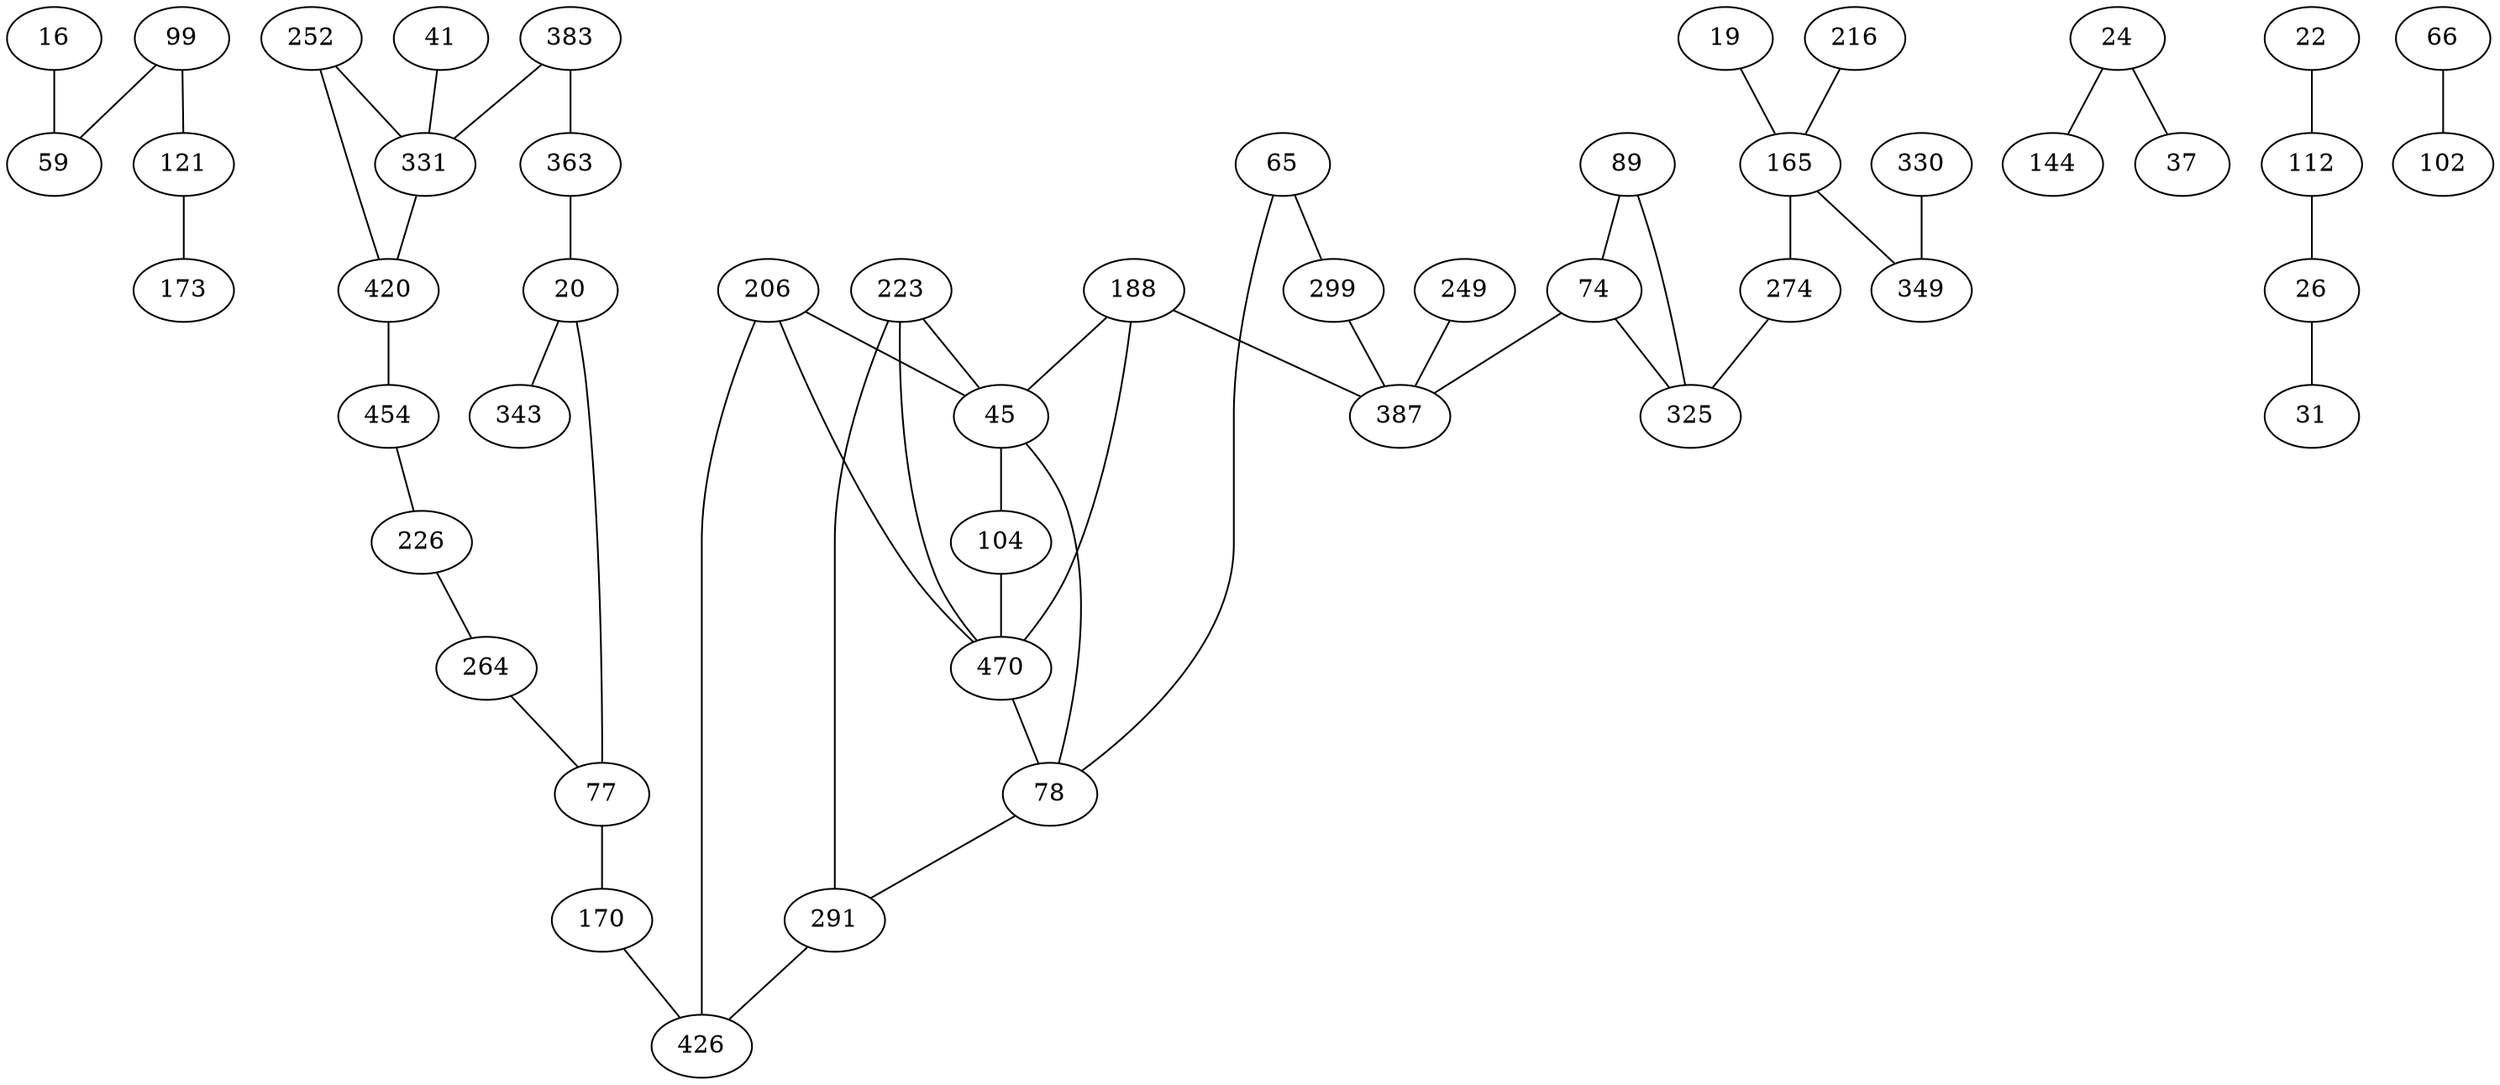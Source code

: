 strict graph G {
16 -- 59;
20 -- 77;
24 -- 144;
26 -- 31;
45 -- 104;
59 -- 16;
65 -- 299;
74 -- 325;
77 -- 170;
78 -- 291;
89 -- 325;
99 -- 59;
104 -- 45;
104 -- 470;
112 -- 26;
121 -- 173;
165 -- 274;
170 -- 426;
188 -- 45;
188 -- 470;
206 -- 45;
206 -- 470;
216 -- 165;
223 -- 291;
226 -- 264;
252 -- 420;
264 -- 226;
274 -- 325;
291 -- 223;
299 -- 387;
325 -- 274;
330 -- 349;
331 -- 420;
363 -- 20;
383 -- 363;
387 -- 299;
420 -- 454;
426 -- 170;
454 -- 226;
470 -- 104;
19 -- 165;
20 -- 343;
22 -- 112;
24 -- 37;
26 -- 112;
31 -- 26;
37 -- 24;
41 -- 331;
45 -- 78;
59 -- 99;
65 -- 78;
66 -- 102;
74 -- 387;
77 -- 20;
78 -- 65;
89 -- 74;
99 -- 121;
102 -- 66;
112 -- 22;
121 -- 99;
144 -- 24;
165 -- 349;
170 -- 77;
173 -- 121;
188 -- 387;
206 -- 426;
223 -- 45;
223 -- 470;
226 -- 454;
249 -- 387;
252 -- 331;
264 -- 77;
274 -- 165;
291 -- 426;
299 -- 65;
325 -- 89;
331 -- 41;
343 -- 20;
349 -- 165;
363 -- 383;
383 -- 331;
387 -- 74;
420 -- 331;
426 -- 291;
454 -- 420;
470 -- 78;
}
